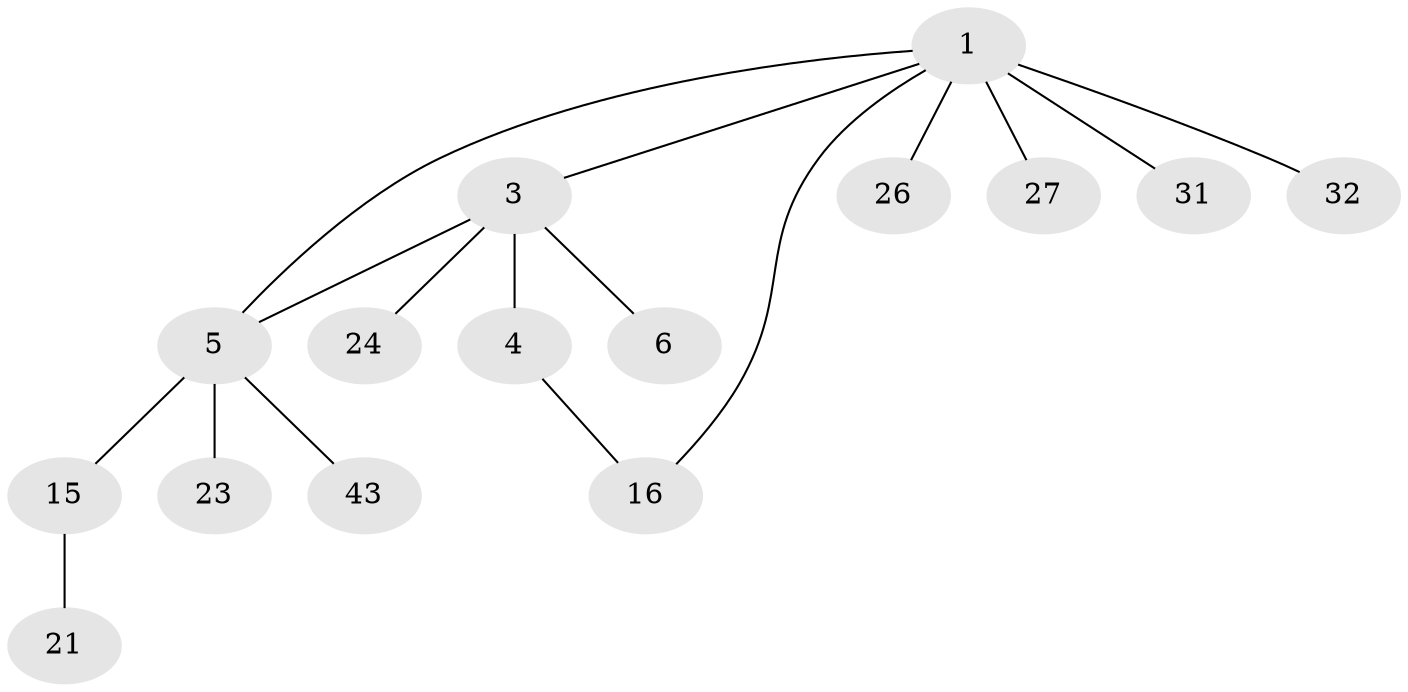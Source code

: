// original degree distribution, {7: 0.018867924528301886, 5: 0.018867924528301886, 6: 0.018867924528301886, 2: 0.22641509433962265, 4: 0.11320754716981132, 3: 0.11320754716981132, 1: 0.49056603773584906}
// Generated by graph-tools (version 1.1) at 2025/17/03/04/25 18:17:06]
// undirected, 15 vertices, 16 edges
graph export_dot {
graph [start="1"]
  node [color=gray90,style=filled];
  1 [super="+11+9+8+2+30"];
  3 [super="+39"];
  4;
  5 [super="+7+12+35"];
  6 [super="+53+13"];
  15 [super="+28"];
  16 [super="+20+18+17"];
  21;
  23;
  24 [super="+44+45"];
  26 [super="+29"];
  27 [super="+37"];
  31;
  32 [super="+40+34"];
  43;
  1 -- 3;
  1 -- 5;
  1 -- 16;
  1 -- 32 [weight=2];
  1 -- 26;
  1 -- 27;
  1 -- 31;
  3 -- 4;
  3 -- 5;
  3 -- 6;
  3 -- 24;
  4 -- 16;
  5 -- 23;
  5 -- 43;
  5 -- 15;
  15 -- 21;
}

